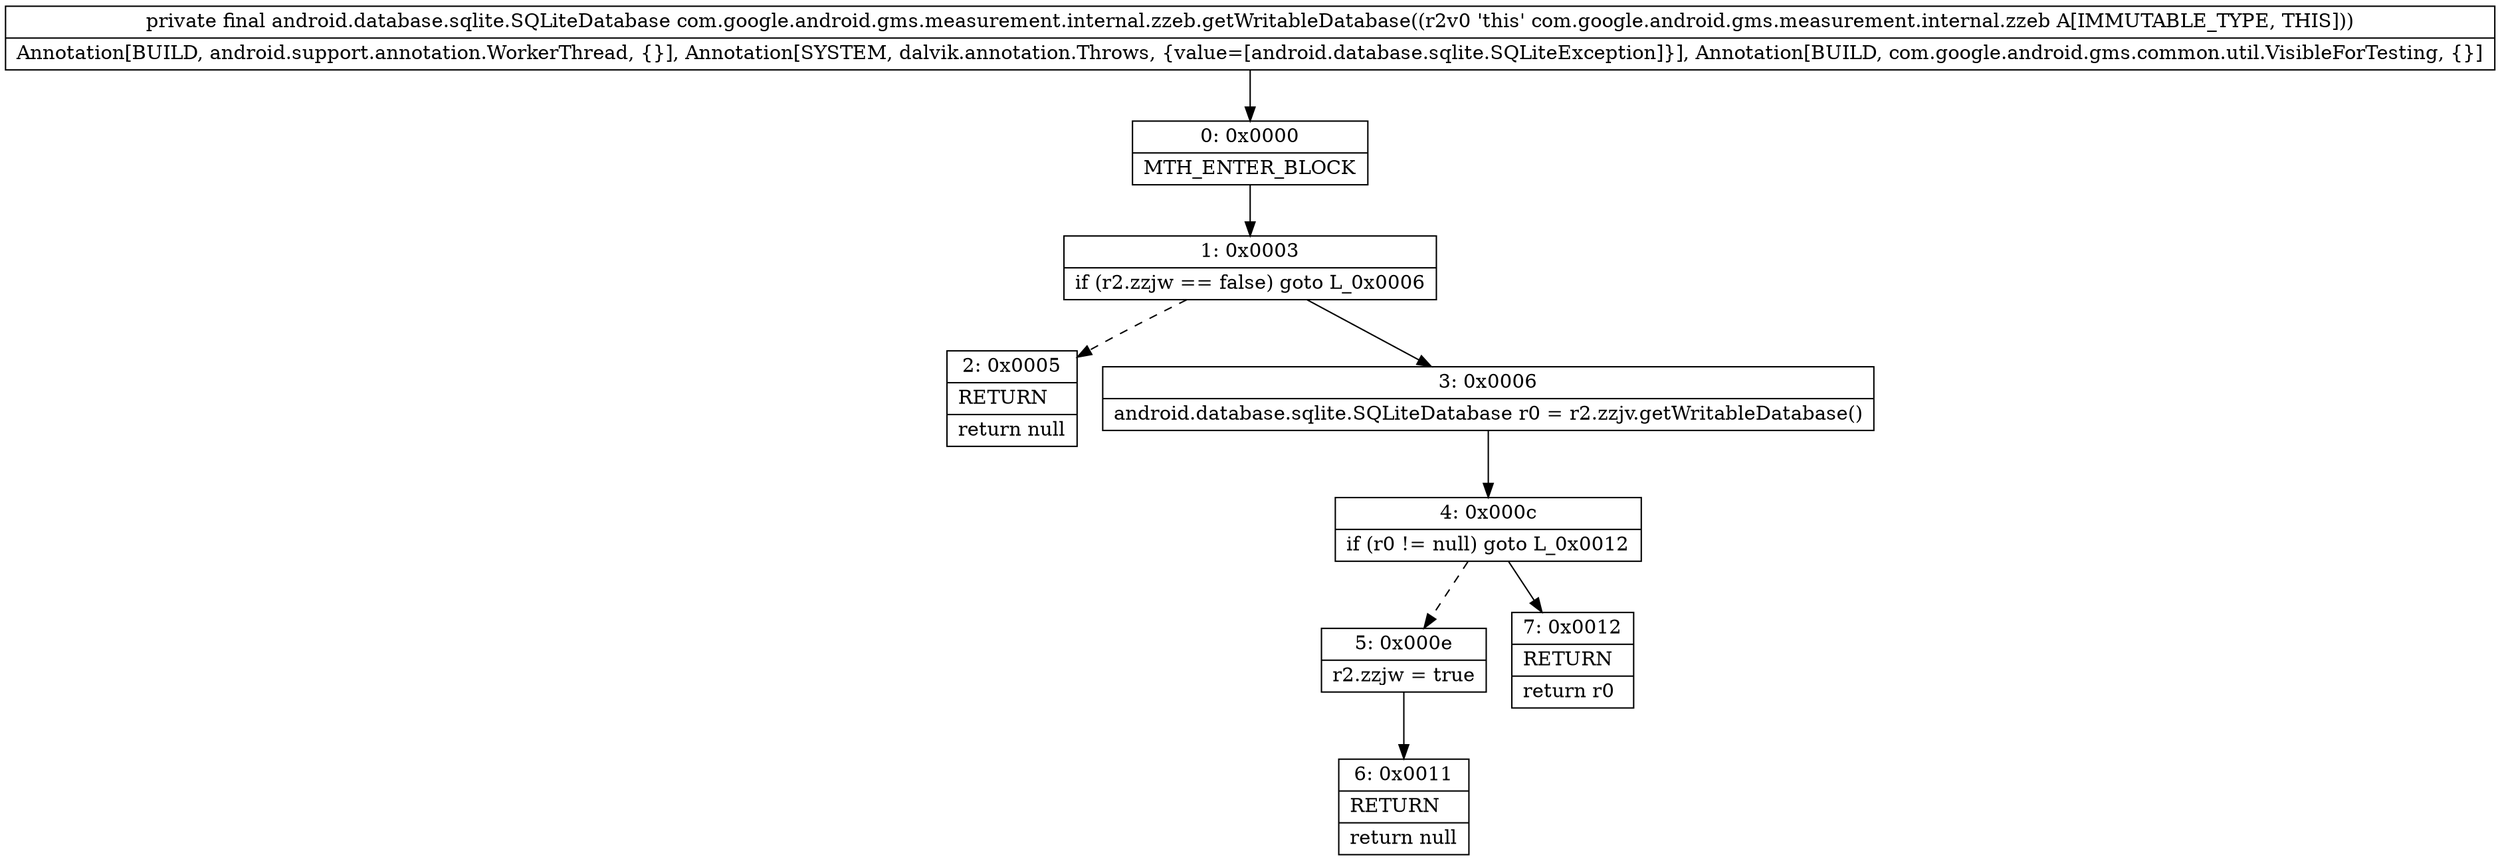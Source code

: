 digraph "CFG forcom.google.android.gms.measurement.internal.zzeb.getWritableDatabase()Landroid\/database\/sqlite\/SQLiteDatabase;" {
Node_0 [shape=record,label="{0\:\ 0x0000|MTH_ENTER_BLOCK\l}"];
Node_1 [shape=record,label="{1\:\ 0x0003|if (r2.zzjw == false) goto L_0x0006\l}"];
Node_2 [shape=record,label="{2\:\ 0x0005|RETURN\l|return null\l}"];
Node_3 [shape=record,label="{3\:\ 0x0006|android.database.sqlite.SQLiteDatabase r0 = r2.zzjv.getWritableDatabase()\l}"];
Node_4 [shape=record,label="{4\:\ 0x000c|if (r0 != null) goto L_0x0012\l}"];
Node_5 [shape=record,label="{5\:\ 0x000e|r2.zzjw = true\l}"];
Node_6 [shape=record,label="{6\:\ 0x0011|RETURN\l|return null\l}"];
Node_7 [shape=record,label="{7\:\ 0x0012|RETURN\l|return r0\l}"];
MethodNode[shape=record,label="{private final android.database.sqlite.SQLiteDatabase com.google.android.gms.measurement.internal.zzeb.getWritableDatabase((r2v0 'this' com.google.android.gms.measurement.internal.zzeb A[IMMUTABLE_TYPE, THIS]))  | Annotation[BUILD, android.support.annotation.WorkerThread, \{\}], Annotation[SYSTEM, dalvik.annotation.Throws, \{value=[android.database.sqlite.SQLiteException]\}], Annotation[BUILD, com.google.android.gms.common.util.VisibleForTesting, \{\}]\l}"];
MethodNode -> Node_0;
Node_0 -> Node_1;
Node_1 -> Node_2[style=dashed];
Node_1 -> Node_3;
Node_3 -> Node_4;
Node_4 -> Node_5[style=dashed];
Node_4 -> Node_7;
Node_5 -> Node_6;
}

